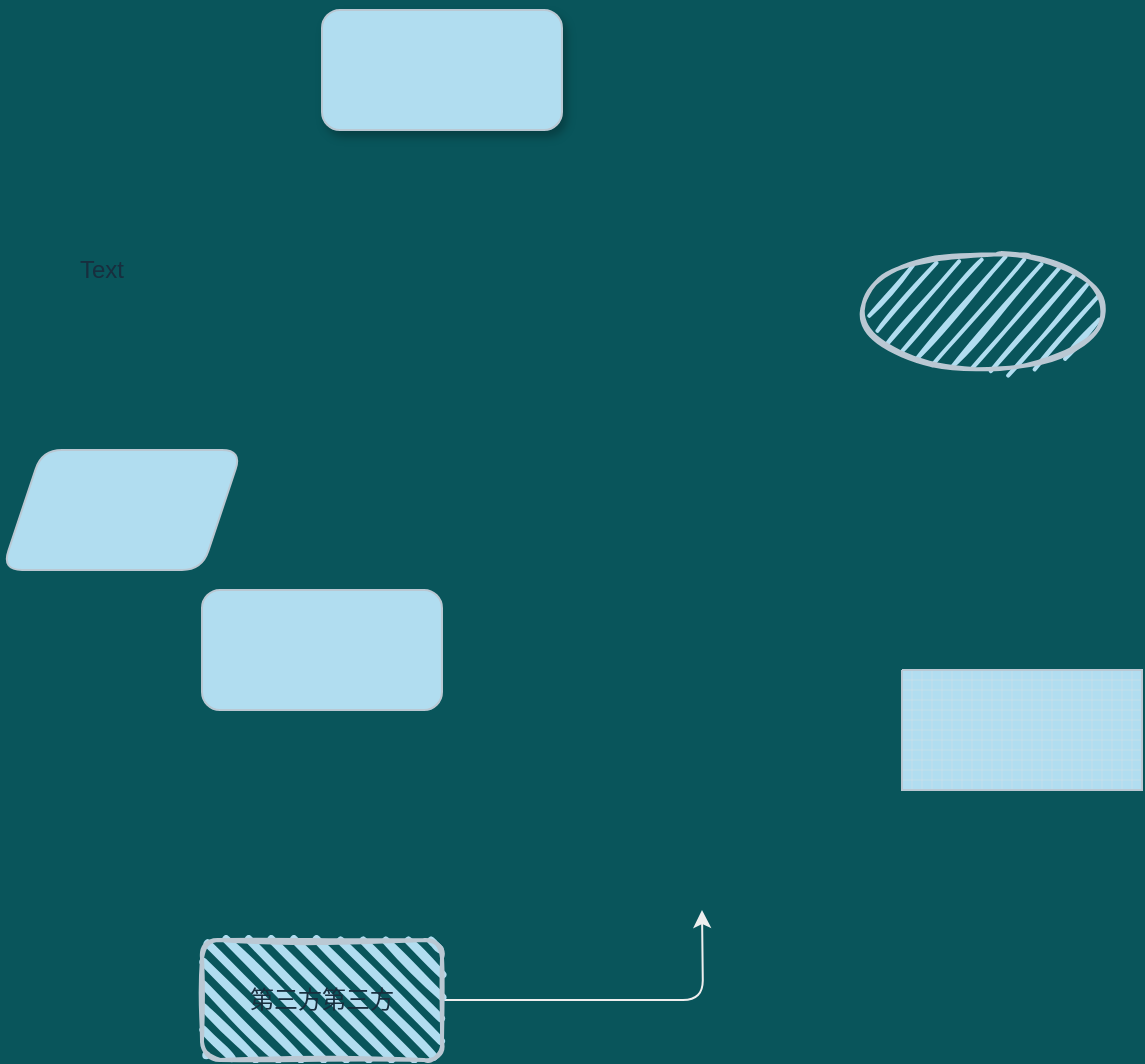 <mxfile version="14.3.0" type="github"><diagram id="s1JzhaCmMPPg0nErDV5x" name="Page-1"><mxGraphModel dx="1426" dy="794" grid="1" gridSize="10" guides="1" tooltips="1" connect="1" arrows="1" fold="1" page="1" pageScale="1" pageWidth="827" pageHeight="1169" background="#09555B" math="0" shadow="0"><root><mxCell id="0"/><mxCell id="1" parent="0"/><mxCell id="Q8UcnoDAaL0ZasZ9Hmm6-1" value="" style="whiteSpace=wrap;html=1;shadow=1;rounded=1;fillColor=#B1DDF0;strokeColor=#BAC8D3;fontColor=#182E3E;" parent="1" vertex="1"><mxGeometry x="240" y="120" width="120" height="60" as="geometry"/></mxCell><mxCell id="ZUO15zUm_Z_oL5g-VZkd-1" value="" style="whiteSpace=wrap;html=1;fillColor=#B1DDF0;strokeColor=#BAC8D3;rounded=1;fontColor=#182E3E;" parent="1" vertex="1"><mxGeometry x="180" y="410" width="120" height="60" as="geometry"/></mxCell><mxCell id="ZUO15zUm_Z_oL5g-VZkd-4" style="edgeStyle=orthogonalEdgeStyle;orthogonalLoop=1;jettySize=auto;html=1;exitX=1;exitY=0.5;exitDx=0;exitDy=0;strokeColor=#EEEEEE;fontColor=#FFFFFF;labelBackgroundColor=#09555B;" parent="1" source="ZUO15zUm_Z_oL5g-VZkd-2" edge="1"><mxGeometry relative="1" as="geometry"><mxPoint x="430" y="570" as="targetPoint"/></mxGeometry></mxCell><mxCell id="ZUO15zUm_Z_oL5g-VZkd-2" value="第三方第三方" style="whiteSpace=wrap;html=1;strokeWidth=2;fillWeight=4;hachureGap=8;hachureAngle=45;fillColor=#B1DDF0;sketch=1;rounded=1;strokeColor=#BAC8D3;fontColor=#182E3E;" parent="1" vertex="1"><mxGeometry x="180" y="585" width="120" height="60" as="geometry"/></mxCell><mxCell id="ZUO15zUm_Z_oL5g-VZkd-3" value="" style="ellipse;whiteSpace=wrap;html=1;strokeWidth=2;fillWeight=2;hachureGap=8;fillColor=#B1DDF0;fillStyle=dots;sketch=1;rounded=1;strokeColor=#BAC8D3;fontColor=#182E3E;" parent="1" vertex="1"><mxGeometry x="510" y="240" width="120" height="60" as="geometry"/></mxCell><mxCell id="ZUO15zUm_Z_oL5g-VZkd-5" value="" style="verticalLabelPosition=bottom;verticalAlign=top;html=1;shape=mxgraph.basic.patternFillRect;fillStyle=grid;step=5;fillStrokeWidth=0.2;fillStrokeColor=#dddddd;rounded=1;fillColor=#B1DDF0;strokeColor=#BAC8D3;fontColor=#182E3E;" parent="1" vertex="1"><mxGeometry x="530" y="450" width="120" height="60" as="geometry"/></mxCell><mxCell id="ZUO15zUm_Z_oL5g-VZkd-7" value="Text" style="text;html=1;strokeColor=none;fillColor=none;align=center;verticalAlign=middle;whiteSpace=wrap;shadow=1;rounded=1;fontColor=#182E3E;" parent="1" vertex="1"><mxGeometry x="110" y="240" width="40" height="20" as="geometry"/></mxCell><mxCell id="f_mhcBOlGaxURSDsnfTO-1" value="" style="shape=parallelogram;perimeter=parallelogramPerimeter;whiteSpace=wrap;html=1;fixedSize=1;rounded=1;fillColor=#B1DDF0;strokeColor=#BAC8D3;fontColor=#182E3E;" vertex="1" parent="1"><mxGeometry x="80" y="340" width="120" height="60" as="geometry"/></mxCell></root></mxGraphModel></diagram></mxfile>